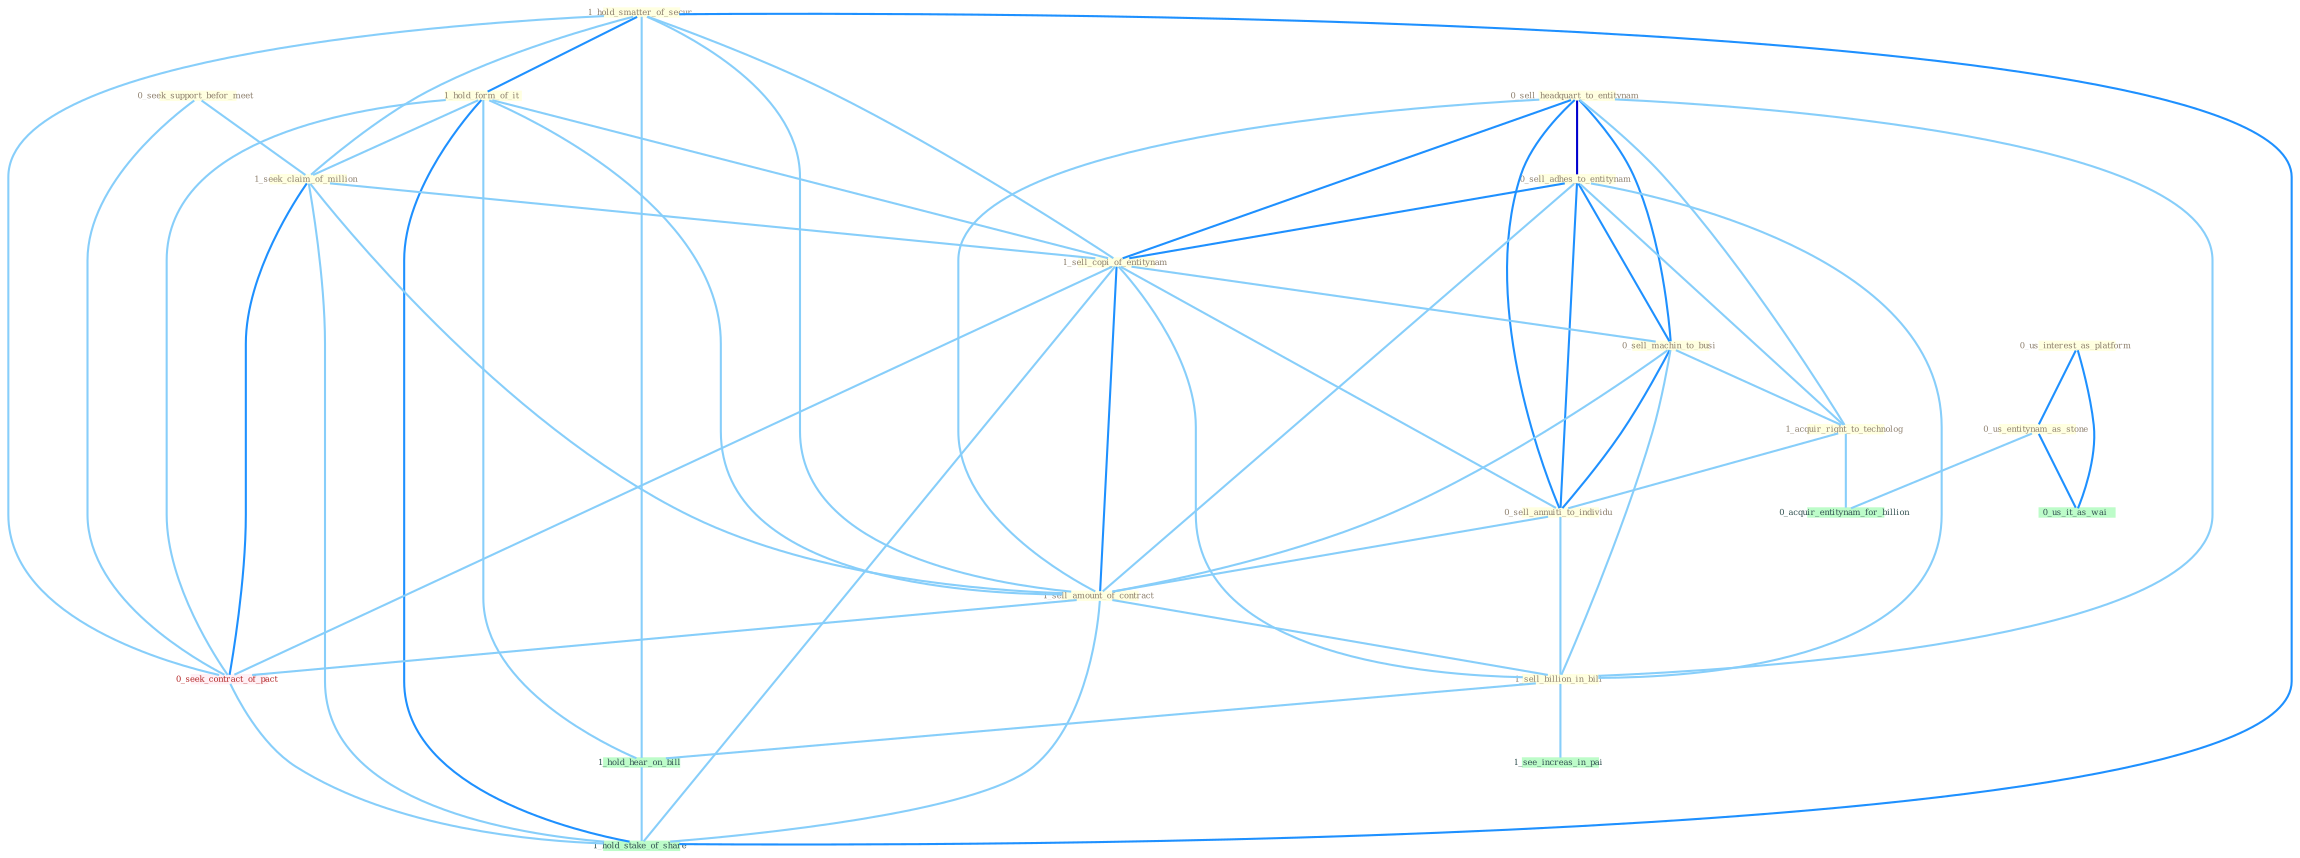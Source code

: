 Graph G{ 
    node
    [shape=polygon,style=filled,width=.5,height=.06,color="#BDFCC9",fixedsize=true,fontsize=4,
    fontcolor="#2f4f4f"];
    {node
    [color="#ffffe0", fontcolor="#8b7d6b"] "1_hold_smatter_of_secur " "0_sell_headquart_to_entitynam " "0_seek_support_befor_meet " "1_hold_form_of_it " "0_us_interest_as_platform " "0_sell_adhes_to_entitynam " "1_seek_claim_of_million " "1_sell_copi_of_entitynam " "0_sell_machin_to_busi " "1_acquir_right_to_technolog " "0_us_entitynam_as_stone " "0_sell_annuiti_to_individu " "1_sell_amount_of_contract " "1_sell_billion_in_bill "}
{node [color="#fff0f5", fontcolor="#b22222"] "0_seek_contract_of_pact "}
edge [color="#B0E2FF"];

	"1_hold_smatter_of_secur " -- "1_hold_form_of_it " [w="2", color="#1e90ff" , len=0.8];
	"1_hold_smatter_of_secur " -- "1_seek_claim_of_million " [w="1", color="#87cefa" ];
	"1_hold_smatter_of_secur " -- "1_sell_copi_of_entitynam " [w="1", color="#87cefa" ];
	"1_hold_smatter_of_secur " -- "1_sell_amount_of_contract " [w="1", color="#87cefa" ];
	"1_hold_smatter_of_secur " -- "0_seek_contract_of_pact " [w="1", color="#87cefa" ];
	"1_hold_smatter_of_secur " -- "1_hold_hear_on_bill " [w="1", color="#87cefa" ];
	"1_hold_smatter_of_secur " -- "1_hold_stake_of_share " [w="2", color="#1e90ff" , len=0.8];
	"0_sell_headquart_to_entitynam " -- "0_sell_adhes_to_entitynam " [w="3", color="#0000cd" , len=0.6];
	"0_sell_headquart_to_entitynam " -- "1_sell_copi_of_entitynam " [w="2", color="#1e90ff" , len=0.8];
	"0_sell_headquart_to_entitynam " -- "0_sell_machin_to_busi " [w="2", color="#1e90ff" , len=0.8];
	"0_sell_headquart_to_entitynam " -- "1_acquir_right_to_technolog " [w="1", color="#87cefa" ];
	"0_sell_headquart_to_entitynam " -- "0_sell_annuiti_to_individu " [w="2", color="#1e90ff" , len=0.8];
	"0_sell_headquart_to_entitynam " -- "1_sell_amount_of_contract " [w="1", color="#87cefa" ];
	"0_sell_headquart_to_entitynam " -- "1_sell_billion_in_bill " [w="1", color="#87cefa" ];
	"0_seek_support_befor_meet " -- "1_seek_claim_of_million " [w="1", color="#87cefa" ];
	"0_seek_support_befor_meet " -- "0_seek_contract_of_pact " [w="1", color="#87cefa" ];
	"1_hold_form_of_it " -- "1_seek_claim_of_million " [w="1", color="#87cefa" ];
	"1_hold_form_of_it " -- "1_sell_copi_of_entitynam " [w="1", color="#87cefa" ];
	"1_hold_form_of_it " -- "1_sell_amount_of_contract " [w="1", color="#87cefa" ];
	"1_hold_form_of_it " -- "0_seek_contract_of_pact " [w="1", color="#87cefa" ];
	"1_hold_form_of_it " -- "1_hold_hear_on_bill " [w="1", color="#87cefa" ];
	"1_hold_form_of_it " -- "1_hold_stake_of_share " [w="2", color="#1e90ff" , len=0.8];
	"0_us_interest_as_platform " -- "0_us_entitynam_as_stone " [w="2", color="#1e90ff" , len=0.8];
	"0_us_interest_as_platform " -- "0_us_it_as_wai " [w="2", color="#1e90ff" , len=0.8];
	"0_sell_adhes_to_entitynam " -- "1_sell_copi_of_entitynam " [w="2", color="#1e90ff" , len=0.8];
	"0_sell_adhes_to_entitynam " -- "0_sell_machin_to_busi " [w="2", color="#1e90ff" , len=0.8];
	"0_sell_adhes_to_entitynam " -- "1_acquir_right_to_technolog " [w="1", color="#87cefa" ];
	"0_sell_adhes_to_entitynam " -- "0_sell_annuiti_to_individu " [w="2", color="#1e90ff" , len=0.8];
	"0_sell_adhes_to_entitynam " -- "1_sell_amount_of_contract " [w="1", color="#87cefa" ];
	"0_sell_adhes_to_entitynam " -- "1_sell_billion_in_bill " [w="1", color="#87cefa" ];
	"1_seek_claim_of_million " -- "1_sell_copi_of_entitynam " [w="1", color="#87cefa" ];
	"1_seek_claim_of_million " -- "1_sell_amount_of_contract " [w="1", color="#87cefa" ];
	"1_seek_claim_of_million " -- "0_seek_contract_of_pact " [w="2", color="#1e90ff" , len=0.8];
	"1_seek_claim_of_million " -- "1_hold_stake_of_share " [w="1", color="#87cefa" ];
	"1_sell_copi_of_entitynam " -- "0_sell_machin_to_busi " [w="1", color="#87cefa" ];
	"1_sell_copi_of_entitynam " -- "0_sell_annuiti_to_individu " [w="1", color="#87cefa" ];
	"1_sell_copi_of_entitynam " -- "1_sell_amount_of_contract " [w="2", color="#1e90ff" , len=0.8];
	"1_sell_copi_of_entitynam " -- "1_sell_billion_in_bill " [w="1", color="#87cefa" ];
	"1_sell_copi_of_entitynam " -- "0_seek_contract_of_pact " [w="1", color="#87cefa" ];
	"1_sell_copi_of_entitynam " -- "1_hold_stake_of_share " [w="1", color="#87cefa" ];
	"0_sell_machin_to_busi " -- "1_acquir_right_to_technolog " [w="1", color="#87cefa" ];
	"0_sell_machin_to_busi " -- "0_sell_annuiti_to_individu " [w="2", color="#1e90ff" , len=0.8];
	"0_sell_machin_to_busi " -- "1_sell_amount_of_contract " [w="1", color="#87cefa" ];
	"0_sell_machin_to_busi " -- "1_sell_billion_in_bill " [w="1", color="#87cefa" ];
	"1_acquir_right_to_technolog " -- "0_sell_annuiti_to_individu " [w="1", color="#87cefa" ];
	"1_acquir_right_to_technolog " -- "0_acquir_entitynam_for_billion " [w="1", color="#87cefa" ];
	"0_us_entitynam_as_stone " -- "0_us_it_as_wai " [w="2", color="#1e90ff" , len=0.8];
	"0_us_entitynam_as_stone " -- "0_acquir_entitynam_for_billion " [w="1", color="#87cefa" ];
	"0_sell_annuiti_to_individu " -- "1_sell_amount_of_contract " [w="1", color="#87cefa" ];
	"0_sell_annuiti_to_individu " -- "1_sell_billion_in_bill " [w="1", color="#87cefa" ];
	"1_sell_amount_of_contract " -- "1_sell_billion_in_bill " [w="1", color="#87cefa" ];
	"1_sell_amount_of_contract " -- "0_seek_contract_of_pact " [w="1", color="#87cefa" ];
	"1_sell_amount_of_contract " -- "1_hold_stake_of_share " [w="1", color="#87cefa" ];
	"1_sell_billion_in_bill " -- "1_see_increas_in_pai " [w="1", color="#87cefa" ];
	"1_sell_billion_in_bill " -- "1_hold_hear_on_bill " [w="1", color="#87cefa" ];
	"0_seek_contract_of_pact " -- "1_hold_stake_of_share " [w="1", color="#87cefa" ];
	"1_hold_hear_on_bill " -- "1_hold_stake_of_share " [w="1", color="#87cefa" ];
}
